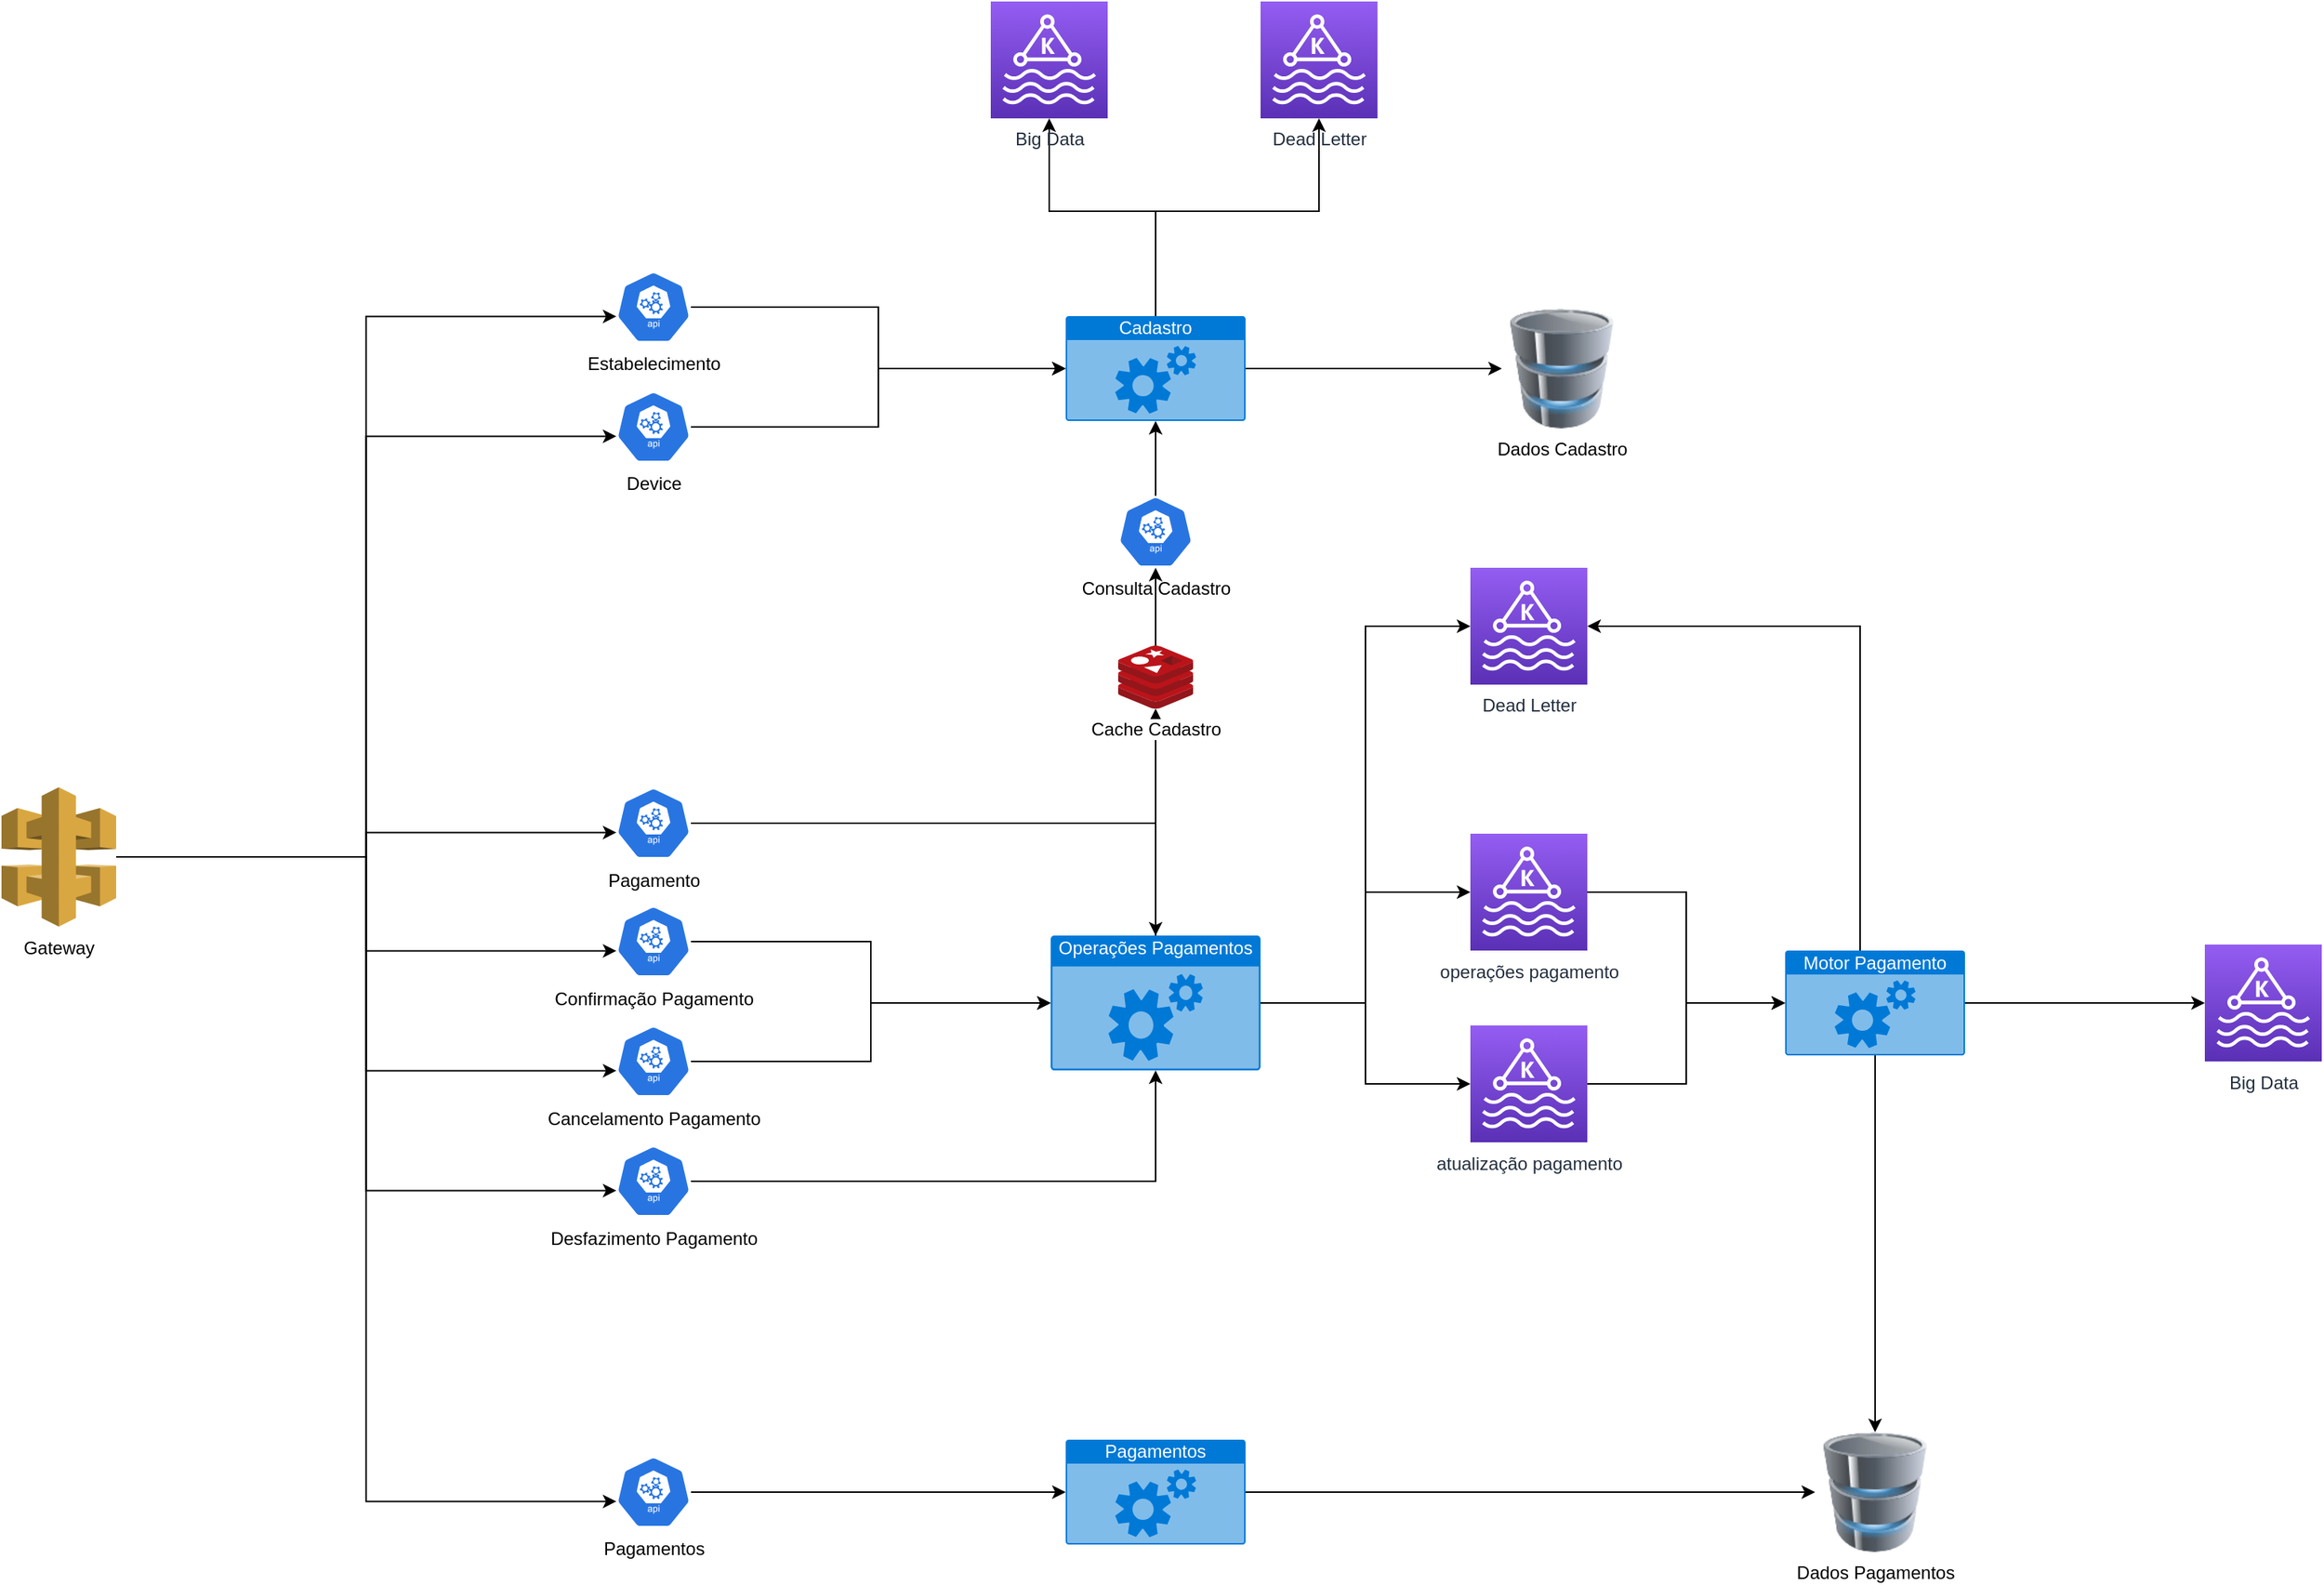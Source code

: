 <mxfile version="21.6.5" type="device">
  <diagram name="Página-1" id="GOhYo_B30l1Q9ZcSKZSn">
    <mxGraphModel dx="2074" dy="875" grid="1" gridSize="10" guides="1" tooltips="1" connect="1" arrows="1" fold="1" page="1" pageScale="1" pageWidth="827" pageHeight="1169" math="0" shadow="0">
      <root>
        <mxCell id="0" />
        <mxCell id="1" parent="0" />
        <mxCell id="ZxSoWGxs9Hwsnnc6gp1z-12" style="edgeStyle=orthogonalEdgeStyle;rounded=0;orthogonalLoop=1;jettySize=auto;html=1;" parent="1" source="w4EoW0pWuBNJUYnRXL-0-1" target="ZxSoWGxs9Hwsnnc6gp1z-9" edge="1">
          <mxGeometry relative="1" as="geometry" />
        </mxCell>
        <mxCell id="w4EoW0pWuBNJUYnRXL-0-1" value="Estabelecimento" style="sketch=0;html=1;dashed=0;whitespace=wrap;fillColor=#2875E2;strokeColor=#ffffff;points=[[0.005,0.63,0],[0.1,0.2,0],[0.9,0.2,0],[0.5,0,0],[0.995,0.63,0],[0.72,0.99,0],[0.5,1,0],[0.28,0.99,0]];verticalLabelPosition=bottom;align=center;verticalAlign=top;shape=mxgraph.kubernetes.icon;prIcon=api" parent="1" vertex="1">
          <mxGeometry x="610" y="200" width="50" height="48" as="geometry" />
        </mxCell>
        <mxCell id="ZxSoWGxs9Hwsnnc6gp1z-13" style="edgeStyle=orthogonalEdgeStyle;rounded=0;orthogonalLoop=1;jettySize=auto;html=1;" parent="1" source="w4EoW0pWuBNJUYnRXL-0-2" target="ZxSoWGxs9Hwsnnc6gp1z-9" edge="1">
          <mxGeometry relative="1" as="geometry" />
        </mxCell>
        <mxCell id="w4EoW0pWuBNJUYnRXL-0-2" value="Device" style="sketch=0;html=1;dashed=0;whitespace=wrap;fillColor=#2875E2;strokeColor=#ffffff;points=[[0.005,0.63,0],[0.1,0.2,0],[0.9,0.2,0],[0.5,0,0],[0.995,0.63,0],[0.72,0.99,0],[0.5,1,0],[0.28,0.99,0]];verticalLabelPosition=bottom;align=center;verticalAlign=top;shape=mxgraph.kubernetes.icon;prIcon=api" parent="1" vertex="1">
          <mxGeometry x="610" y="280" width="50" height="48" as="geometry" />
        </mxCell>
        <mxCell id="ZxSoWGxs9Hwsnnc6gp1z-16" style="edgeStyle=orthogonalEdgeStyle;rounded=0;orthogonalLoop=1;jettySize=auto;html=1;" parent="1" source="w4EoW0pWuBNJUYnRXL-0-3" target="ZxSoWGxs9Hwsnnc6gp1z-14" edge="1">
          <mxGeometry relative="1" as="geometry" />
        </mxCell>
        <mxCell id="w4EoW0pWuBNJUYnRXL-0-3" value="Pagamento" style="sketch=0;html=1;dashed=0;whitespace=wrap;fillColor=#2875E2;strokeColor=#ffffff;points=[[0.005,0.63,0],[0.1,0.2,0],[0.9,0.2,0],[0.5,0,0],[0.995,0.63,0],[0.72,0.99,0],[0.5,1,0],[0.28,0.99,0]];verticalLabelPosition=bottom;align=center;verticalAlign=top;shape=mxgraph.kubernetes.icon;prIcon=api" parent="1" vertex="1">
          <mxGeometry x="610" y="544.5" width="50" height="48" as="geometry" />
        </mxCell>
        <mxCell id="ZxSoWGxs9Hwsnnc6gp1z-17" style="edgeStyle=orthogonalEdgeStyle;rounded=0;orthogonalLoop=1;jettySize=auto;html=1;" parent="1" source="w4EoW0pWuBNJUYnRXL-0-4" target="ZxSoWGxs9Hwsnnc6gp1z-14" edge="1">
          <mxGeometry relative="1" as="geometry" />
        </mxCell>
        <mxCell id="w4EoW0pWuBNJUYnRXL-0-4" value="Confirmação Pagamento" style="sketch=0;html=1;dashed=0;whitespace=wrap;fillColor=#2875E2;strokeColor=#ffffff;points=[[0.005,0.63,0],[0.1,0.2,0],[0.9,0.2,0],[0.5,0,0],[0.995,0.63,0],[0.72,0.99,0],[0.5,1,0],[0.28,0.99,0]];verticalLabelPosition=bottom;align=center;verticalAlign=top;shape=mxgraph.kubernetes.icon;prIcon=api" parent="1" vertex="1">
          <mxGeometry x="610" y="623.5" width="50" height="48" as="geometry" />
        </mxCell>
        <mxCell id="ZxSoWGxs9Hwsnnc6gp1z-18" style="edgeStyle=orthogonalEdgeStyle;rounded=0;orthogonalLoop=1;jettySize=auto;html=1;" parent="1" source="w4EoW0pWuBNJUYnRXL-0-5" target="ZxSoWGxs9Hwsnnc6gp1z-14" edge="1">
          <mxGeometry relative="1" as="geometry" />
        </mxCell>
        <mxCell id="w4EoW0pWuBNJUYnRXL-0-5" value="Cancelamento Pagamento" style="sketch=0;html=1;dashed=0;whitespace=wrap;fillColor=#2875E2;strokeColor=#ffffff;points=[[0.005,0.63,0],[0.1,0.2,0],[0.9,0.2,0],[0.5,0,0],[0.995,0.63,0],[0.72,0.99,0],[0.5,1,0],[0.28,0.99,0]];verticalLabelPosition=bottom;align=center;verticalAlign=top;shape=mxgraph.kubernetes.icon;prIcon=api" parent="1" vertex="1">
          <mxGeometry x="610" y="703.5" width="50" height="48" as="geometry" />
        </mxCell>
        <mxCell id="ZxSoWGxs9Hwsnnc6gp1z-19" style="edgeStyle=orthogonalEdgeStyle;rounded=0;orthogonalLoop=1;jettySize=auto;html=1;" parent="1" source="w4EoW0pWuBNJUYnRXL-0-6" target="ZxSoWGxs9Hwsnnc6gp1z-14" edge="1">
          <mxGeometry relative="1" as="geometry" />
        </mxCell>
        <mxCell id="w4EoW0pWuBNJUYnRXL-0-6" value="Desfazimento Pagamento" style="sketch=0;html=1;dashed=0;whitespace=wrap;fillColor=#2875E2;strokeColor=#ffffff;points=[[0.005,0.63,0],[0.1,0.2,0],[0.9,0.2,0],[0.5,0,0],[0.995,0.63,0],[0.72,0.99,0],[0.5,1,0],[0.28,0.99,0]];verticalLabelPosition=bottom;align=center;verticalAlign=top;shape=mxgraph.kubernetes.icon;prIcon=api" parent="1" vertex="1">
          <mxGeometry x="610" y="783.5" width="50" height="48" as="geometry" />
        </mxCell>
        <mxCell id="T0y2XguxjQJqHuOQxVgw-3" style="edgeStyle=orthogonalEdgeStyle;rounded=0;orthogonalLoop=1;jettySize=auto;html=1;" parent="1" source="w4EoW0pWuBNJUYnRXL-0-34" target="T0y2XguxjQJqHuOQxVgw-2" edge="1">
          <mxGeometry relative="1" as="geometry" />
        </mxCell>
        <mxCell id="w4EoW0pWuBNJUYnRXL-0-34" value="Pagamentos" style="sketch=0;html=1;dashed=0;whitespace=wrap;fillColor=#2875E2;strokeColor=#ffffff;points=[[0.005,0.63,0],[0.1,0.2,0],[0.9,0.2,0],[0.5,0,0],[0.995,0.63,0],[0.72,0.99,0],[0.5,1,0],[0.28,0.99,0]];verticalLabelPosition=bottom;align=center;verticalAlign=top;shape=mxgraph.kubernetes.icon;prIcon=api" parent="1" vertex="1">
          <mxGeometry x="610" y="991" width="50" height="48" as="geometry" />
        </mxCell>
        <mxCell id="ZxSoWGxs9Hwsnnc6gp1z-2" style="edgeStyle=orthogonalEdgeStyle;rounded=0;orthogonalLoop=1;jettySize=auto;html=1;entryX=0.005;entryY=0.63;entryDx=0;entryDy=0;entryPerimeter=0;" parent="1" source="ZxSoWGxs9Hwsnnc6gp1z-1" target="w4EoW0pWuBNJUYnRXL-0-1" edge="1">
          <mxGeometry relative="1" as="geometry" />
        </mxCell>
        <mxCell id="ZxSoWGxs9Hwsnnc6gp1z-3" style="edgeStyle=orthogonalEdgeStyle;rounded=0;orthogonalLoop=1;jettySize=auto;html=1;entryX=0.005;entryY=0.63;entryDx=0;entryDy=0;entryPerimeter=0;" parent="1" source="ZxSoWGxs9Hwsnnc6gp1z-1" target="w4EoW0pWuBNJUYnRXL-0-2" edge="1">
          <mxGeometry relative="1" as="geometry" />
        </mxCell>
        <mxCell id="ZxSoWGxs9Hwsnnc6gp1z-4" style="edgeStyle=orthogonalEdgeStyle;rounded=0;orthogonalLoop=1;jettySize=auto;html=1;entryX=0.005;entryY=0.63;entryDx=0;entryDy=0;entryPerimeter=0;" parent="1" source="ZxSoWGxs9Hwsnnc6gp1z-1" target="w4EoW0pWuBNJUYnRXL-0-34" edge="1">
          <mxGeometry relative="1" as="geometry" />
        </mxCell>
        <mxCell id="ZxSoWGxs9Hwsnnc6gp1z-5" style="edgeStyle=orthogonalEdgeStyle;rounded=0;orthogonalLoop=1;jettySize=auto;html=1;entryX=0.005;entryY=0.63;entryDx=0;entryDy=0;entryPerimeter=0;" parent="1" source="ZxSoWGxs9Hwsnnc6gp1z-1" target="w4EoW0pWuBNJUYnRXL-0-3" edge="1">
          <mxGeometry relative="1" as="geometry" />
        </mxCell>
        <mxCell id="ZxSoWGxs9Hwsnnc6gp1z-6" style="edgeStyle=orthogonalEdgeStyle;rounded=0;orthogonalLoop=1;jettySize=auto;html=1;entryX=0.005;entryY=0.63;entryDx=0;entryDy=0;entryPerimeter=0;" parent="1" source="ZxSoWGxs9Hwsnnc6gp1z-1" target="w4EoW0pWuBNJUYnRXL-0-4" edge="1">
          <mxGeometry relative="1" as="geometry" />
        </mxCell>
        <mxCell id="ZxSoWGxs9Hwsnnc6gp1z-7" style="edgeStyle=orthogonalEdgeStyle;rounded=0;orthogonalLoop=1;jettySize=auto;html=1;entryX=0.005;entryY=0.63;entryDx=0;entryDy=0;entryPerimeter=0;" parent="1" source="ZxSoWGxs9Hwsnnc6gp1z-1" target="w4EoW0pWuBNJUYnRXL-0-5" edge="1">
          <mxGeometry relative="1" as="geometry" />
        </mxCell>
        <mxCell id="ZxSoWGxs9Hwsnnc6gp1z-8" style="edgeStyle=orthogonalEdgeStyle;rounded=0;orthogonalLoop=1;jettySize=auto;html=1;entryX=0.005;entryY=0.63;entryDx=0;entryDy=0;entryPerimeter=0;" parent="1" source="ZxSoWGxs9Hwsnnc6gp1z-1" target="w4EoW0pWuBNJUYnRXL-0-6" edge="1">
          <mxGeometry relative="1" as="geometry" />
        </mxCell>
        <mxCell id="ZxSoWGxs9Hwsnnc6gp1z-1" value="Gateway" style="outlineConnect=0;dashed=0;verticalLabelPosition=bottom;verticalAlign=top;align=center;html=1;shape=mxgraph.aws3.api_gateway;fillColor=#D9A741;gradientColor=none;" parent="1" vertex="1">
          <mxGeometry x="200" y="544.5" width="76.5" height="93" as="geometry" />
        </mxCell>
        <mxCell id="T0y2XguxjQJqHuOQxVgw-14" style="edgeStyle=orthogonalEdgeStyle;rounded=0;orthogonalLoop=1;jettySize=auto;html=1;" parent="1" source="ZxSoWGxs9Hwsnnc6gp1z-9" target="T0y2XguxjQJqHuOQxVgw-13" edge="1">
          <mxGeometry relative="1" as="geometry" />
        </mxCell>
        <mxCell id="T0y2XguxjQJqHuOQxVgw-28" style="edgeStyle=orthogonalEdgeStyle;rounded=0;orthogonalLoop=1;jettySize=auto;html=1;" parent="1" source="ZxSoWGxs9Hwsnnc6gp1z-9" target="T0y2XguxjQJqHuOQxVgw-27" edge="1">
          <mxGeometry relative="1" as="geometry">
            <Array as="points">
              <mxPoint x="970" y="160" />
              <mxPoint x="899" y="160" />
            </Array>
          </mxGeometry>
        </mxCell>
        <mxCell id="VQTUx2iocI8o-VVZl_k7-2" style="edgeStyle=orthogonalEdgeStyle;rounded=0;orthogonalLoop=1;jettySize=auto;html=1;" parent="1" source="ZxSoWGxs9Hwsnnc6gp1z-9" target="VQTUx2iocI8o-VVZl_k7-1" edge="1">
          <mxGeometry relative="1" as="geometry">
            <Array as="points">
              <mxPoint x="970" y="160" />
              <mxPoint x="1079" y="160" />
            </Array>
          </mxGeometry>
        </mxCell>
        <mxCell id="ZxSoWGxs9Hwsnnc6gp1z-9" value="Cadastro" style="html=1;whiteSpace=wrap;strokeColor=none;fillColor=#0079D6;labelPosition=center;verticalLabelPosition=middle;verticalAlign=top;align=center;fontSize=12;outlineConnect=0;spacingTop=-6;fontColor=#FFFFFF;sketch=0;shape=mxgraph.sitemap.services;" parent="1" vertex="1">
          <mxGeometry x="910" y="230" width="120" height="70" as="geometry" />
        </mxCell>
        <mxCell id="T0y2XguxjQJqHuOQxVgw-4" style="edgeStyle=orthogonalEdgeStyle;rounded=0;orthogonalLoop=1;jettySize=auto;html=1;" parent="1" source="ZxSoWGxs9Hwsnnc6gp1z-14" target="T0y2XguxjQJqHuOQxVgw-1" edge="1">
          <mxGeometry relative="1" as="geometry" />
        </mxCell>
        <mxCell id="T0y2XguxjQJqHuOQxVgw-16" style="edgeStyle=orthogonalEdgeStyle;rounded=0;orthogonalLoop=1;jettySize=auto;html=1;" parent="1" source="ZxSoWGxs9Hwsnnc6gp1z-14" target="T0y2XguxjQJqHuOQxVgw-15" edge="1">
          <mxGeometry relative="1" as="geometry" />
        </mxCell>
        <mxCell id="VQTUx2iocI8o-VVZl_k7-4" style="edgeStyle=orthogonalEdgeStyle;rounded=0;orthogonalLoop=1;jettySize=auto;html=1;" parent="1" source="ZxSoWGxs9Hwsnnc6gp1z-14" target="VQTUx2iocI8o-VVZl_k7-3" edge="1">
          <mxGeometry relative="1" as="geometry" />
        </mxCell>
        <mxCell id="VQTUx2iocI8o-VVZl_k7-7" style="edgeStyle=orthogonalEdgeStyle;rounded=0;orthogonalLoop=1;jettySize=auto;html=1;entryX=0;entryY=0.5;entryDx=0;entryDy=0;entryPerimeter=0;" parent="1" source="ZxSoWGxs9Hwsnnc6gp1z-14" target="T0y2XguxjQJqHuOQxVgw-23" edge="1">
          <mxGeometry relative="1" as="geometry" />
        </mxCell>
        <mxCell id="ZxSoWGxs9Hwsnnc6gp1z-14" value="Operações Pagamentos" style="html=1;whiteSpace=wrap;strokeColor=none;fillColor=#0079D6;labelPosition=center;verticalLabelPosition=middle;verticalAlign=top;align=center;fontSize=12;outlineConnect=0;spacingTop=-6;fontColor=#FFFFFF;sketch=0;shape=mxgraph.sitemap.services;" parent="1" vertex="1">
          <mxGeometry x="900" y="643.5" width="140" height="90" as="geometry" />
        </mxCell>
        <mxCell id="T0y2XguxjQJqHuOQxVgw-6" style="edgeStyle=orthogonalEdgeStyle;rounded=0;orthogonalLoop=1;jettySize=auto;html=1;" parent="1" source="T0y2XguxjQJqHuOQxVgw-1" target="T0y2XguxjQJqHuOQxVgw-5" edge="1">
          <mxGeometry relative="1" as="geometry" />
        </mxCell>
        <mxCell id="T0y2XguxjQJqHuOQxVgw-1" value="operações pagamento" style="sketch=0;points=[[0,0,0],[0.25,0,0],[0.5,0,0],[0.75,0,0],[1,0,0],[0,1,0],[0.25,1,0],[0.5,1,0],[0.75,1,0],[1,1,0],[0,0.25,0],[0,0.5,0],[0,0.75,0],[1,0.25,0],[1,0.5,0],[1,0.75,0]];outlineConnect=0;fontColor=#232F3E;gradientColor=#945DF2;gradientDirection=north;fillColor=#5A30B5;strokeColor=#ffffff;dashed=0;verticalLabelPosition=bottom;verticalAlign=top;align=center;html=1;fontSize=12;fontStyle=0;aspect=fixed;shape=mxgraph.aws4.resourceIcon;resIcon=mxgraph.aws4.managed_streaming_for_kafka;" parent="1" vertex="1">
          <mxGeometry x="1180" y="575.5" width="78" height="78" as="geometry" />
        </mxCell>
        <mxCell id="R2QWuk8qWXOBoiMcdsAV-1" style="edgeStyle=orthogonalEdgeStyle;rounded=0;orthogonalLoop=1;jettySize=auto;html=1;" edge="1" parent="1" source="T0y2XguxjQJqHuOQxVgw-2" target="T0y2XguxjQJqHuOQxVgw-8">
          <mxGeometry relative="1" as="geometry" />
        </mxCell>
        <mxCell id="T0y2XguxjQJqHuOQxVgw-2" value="Pagamentos" style="html=1;whiteSpace=wrap;strokeColor=none;fillColor=#0079D6;labelPosition=center;verticalLabelPosition=middle;verticalAlign=top;align=center;fontSize=12;outlineConnect=0;spacingTop=-6;fontColor=#FFFFFF;sketch=0;shape=mxgraph.sitemap.services;" parent="1" vertex="1">
          <mxGeometry x="910" y="980" width="120" height="70" as="geometry" />
        </mxCell>
        <mxCell id="T0y2XguxjQJqHuOQxVgw-9" style="edgeStyle=orthogonalEdgeStyle;rounded=0;orthogonalLoop=1;jettySize=auto;html=1;" parent="1" source="T0y2XguxjQJqHuOQxVgw-5" target="T0y2XguxjQJqHuOQxVgw-8" edge="1">
          <mxGeometry relative="1" as="geometry" />
        </mxCell>
        <mxCell id="T0y2XguxjQJqHuOQxVgw-26" style="edgeStyle=orthogonalEdgeStyle;rounded=0;orthogonalLoop=1;jettySize=auto;html=1;" parent="1" source="T0y2XguxjQJqHuOQxVgw-5" target="T0y2XguxjQJqHuOQxVgw-25" edge="1">
          <mxGeometry relative="1" as="geometry" />
        </mxCell>
        <mxCell id="VQTUx2iocI8o-VVZl_k7-8" style="edgeStyle=orthogonalEdgeStyle;rounded=0;orthogonalLoop=1;jettySize=auto;html=1;entryX=1;entryY=0.5;entryDx=0;entryDy=0;entryPerimeter=0;" parent="1" source="T0y2XguxjQJqHuOQxVgw-5" target="T0y2XguxjQJqHuOQxVgw-23" edge="1">
          <mxGeometry relative="1" as="geometry">
            <Array as="points">
              <mxPoint x="1440" y="437" />
            </Array>
          </mxGeometry>
        </mxCell>
        <mxCell id="T0y2XguxjQJqHuOQxVgw-5" value="Motor Pagamento" style="html=1;whiteSpace=wrap;strokeColor=none;fillColor=#0079D6;labelPosition=center;verticalLabelPosition=middle;verticalAlign=top;align=center;fontSize=12;outlineConnect=0;spacingTop=-6;fontColor=#FFFFFF;sketch=0;shape=mxgraph.sitemap.services;" parent="1" vertex="1">
          <mxGeometry x="1390" y="653.5" width="120" height="70" as="geometry" />
        </mxCell>
        <mxCell id="T0y2XguxjQJqHuOQxVgw-8" value="Dados Pagamentos" style="image;html=1;image=img/lib/clip_art/computers/Database_128x128.png" parent="1" vertex="1">
          <mxGeometry x="1410" y="975" width="80" height="80" as="geometry" />
        </mxCell>
        <mxCell id="T0y2XguxjQJqHuOQxVgw-13" value="Dados Cadastro" style="image;html=1;image=img/lib/clip_art/computers/Database_128x128.png" parent="1" vertex="1">
          <mxGeometry x="1201" y="225" width="80" height="80" as="geometry" />
        </mxCell>
        <mxCell id="T0y2XguxjQJqHuOQxVgw-21" style="edgeStyle=orthogonalEdgeStyle;rounded=0;orthogonalLoop=1;jettySize=auto;html=1;" parent="1" source="T0y2XguxjQJqHuOQxVgw-15" target="T0y2XguxjQJqHuOQxVgw-18" edge="1">
          <mxGeometry relative="1" as="geometry" />
        </mxCell>
        <mxCell id="T0y2XguxjQJqHuOQxVgw-15" value="Cache Cadastro" style="image;sketch=0;aspect=fixed;html=1;points=[];align=center;fontSize=12;image=img/lib/mscae/Cache_Redis_Product.svg;" parent="1" vertex="1">
          <mxGeometry x="945" y="450" width="50" height="42" as="geometry" />
        </mxCell>
        <mxCell id="T0y2XguxjQJqHuOQxVgw-22" style="edgeStyle=orthogonalEdgeStyle;rounded=0;orthogonalLoop=1;jettySize=auto;html=1;" parent="1" source="T0y2XguxjQJqHuOQxVgw-18" target="ZxSoWGxs9Hwsnnc6gp1z-9" edge="1">
          <mxGeometry relative="1" as="geometry" />
        </mxCell>
        <mxCell id="T0y2XguxjQJqHuOQxVgw-18" value="Consulta Cadastro&lt;br&gt;" style="sketch=0;html=1;dashed=0;whitespace=wrap;fillColor=#2875E2;strokeColor=#ffffff;points=[[0.005,0.63,0],[0.1,0.2,0],[0.9,0.2,0],[0.5,0,0],[0.995,0.63,0],[0.72,0.99,0],[0.5,1,0],[0.28,0.99,0]];verticalLabelPosition=bottom;align=center;verticalAlign=top;shape=mxgraph.kubernetes.icon;prIcon=api" parent="1" vertex="1">
          <mxGeometry x="945" y="350" width="50" height="48" as="geometry" />
        </mxCell>
        <mxCell id="T0y2XguxjQJqHuOQxVgw-23" value="Dead Letter" style="sketch=0;points=[[0,0,0],[0.25,0,0],[0.5,0,0],[0.75,0,0],[1,0,0],[0,1,0],[0.25,1,0],[0.5,1,0],[0.75,1,0],[1,1,0],[0,0.25,0],[0,0.5,0],[0,0.75,0],[1,0.25,0],[1,0.5,0],[1,0.75,0]];outlineConnect=0;fontColor=#232F3E;gradientColor=#945DF2;gradientDirection=north;fillColor=#5A30B5;strokeColor=#ffffff;dashed=0;verticalLabelPosition=bottom;verticalAlign=top;align=center;html=1;fontSize=12;fontStyle=0;aspect=fixed;shape=mxgraph.aws4.resourceIcon;resIcon=mxgraph.aws4.managed_streaming_for_kafka;" parent="1" vertex="1">
          <mxGeometry x="1180" y="398" width="78" height="78" as="geometry" />
        </mxCell>
        <mxCell id="T0y2XguxjQJqHuOQxVgw-25" value="Big Data" style="sketch=0;points=[[0,0,0],[0.25,0,0],[0.5,0,0],[0.75,0,0],[1,0,0],[0,1,0],[0.25,1,0],[0.5,1,0],[0.75,1,0],[1,1,0],[0,0.25,0],[0,0.5,0],[0,0.75,0],[1,0.25,0],[1,0.5,0],[1,0.75,0]];outlineConnect=0;fontColor=#232F3E;gradientColor=#945DF2;gradientDirection=north;fillColor=#5A30B5;strokeColor=#ffffff;dashed=0;verticalLabelPosition=bottom;verticalAlign=top;align=center;html=1;fontSize=12;fontStyle=0;aspect=fixed;shape=mxgraph.aws4.resourceIcon;resIcon=mxgraph.aws4.managed_streaming_for_kafka;" parent="1" vertex="1">
          <mxGeometry x="1670" y="649.5" width="78" height="78" as="geometry" />
        </mxCell>
        <mxCell id="T0y2XguxjQJqHuOQxVgw-27" value="Big Data" style="sketch=0;points=[[0,0,0],[0.25,0,0],[0.5,0,0],[0.75,0,0],[1,0,0],[0,1,0],[0.25,1,0],[0.5,1,0],[0.75,1,0],[1,1,0],[0,0.25,0],[0,0.5,0],[0,0.75,0],[1,0.25,0],[1,0.5,0],[1,0.75,0]];outlineConnect=0;fontColor=#232F3E;gradientColor=#945DF2;gradientDirection=north;fillColor=#5A30B5;strokeColor=#ffffff;dashed=0;verticalLabelPosition=bottom;verticalAlign=top;align=center;html=1;fontSize=12;fontStyle=0;aspect=fixed;shape=mxgraph.aws4.resourceIcon;resIcon=mxgraph.aws4.managed_streaming_for_kafka;" parent="1" vertex="1">
          <mxGeometry x="860" y="20" width="78" height="78" as="geometry" />
        </mxCell>
        <mxCell id="VQTUx2iocI8o-VVZl_k7-1" value="Dead Letter" style="sketch=0;points=[[0,0,0],[0.25,0,0],[0.5,0,0],[0.75,0,0],[1,0,0],[0,1,0],[0.25,1,0],[0.5,1,0],[0.75,1,0],[1,1,0],[0,0.25,0],[0,0.5,0],[0,0.75,0],[1,0.25,0],[1,0.5,0],[1,0.75,0]];outlineConnect=0;fontColor=#232F3E;gradientColor=#945DF2;gradientDirection=north;fillColor=#5A30B5;strokeColor=#ffffff;dashed=0;verticalLabelPosition=bottom;verticalAlign=top;align=center;html=1;fontSize=12;fontStyle=0;aspect=fixed;shape=mxgraph.aws4.resourceIcon;resIcon=mxgraph.aws4.managed_streaming_for_kafka;" parent="1" vertex="1">
          <mxGeometry x="1040" y="20" width="78" height="78" as="geometry" />
        </mxCell>
        <mxCell id="VQTUx2iocI8o-VVZl_k7-5" style="edgeStyle=orthogonalEdgeStyle;rounded=0;orthogonalLoop=1;jettySize=auto;html=1;" parent="1" source="VQTUx2iocI8o-VVZl_k7-3" target="T0y2XguxjQJqHuOQxVgw-5" edge="1">
          <mxGeometry relative="1" as="geometry" />
        </mxCell>
        <mxCell id="VQTUx2iocI8o-VVZl_k7-3" value="atualização pagamento" style="sketch=0;points=[[0,0,0],[0.25,0,0],[0.5,0,0],[0.75,0,0],[1,0,0],[0,1,0],[0.25,1,0],[0.5,1,0],[0.75,1,0],[1,1,0],[0,0.25,0],[0,0.5,0],[0,0.75,0],[1,0.25,0],[1,0.5,0],[1,0.75,0]];outlineConnect=0;fontColor=#232F3E;gradientColor=#945DF2;gradientDirection=north;fillColor=#5A30B5;strokeColor=#ffffff;dashed=0;verticalLabelPosition=bottom;verticalAlign=top;align=center;html=1;fontSize=12;fontStyle=0;aspect=fixed;shape=mxgraph.aws4.resourceIcon;resIcon=mxgraph.aws4.managed_streaming_for_kafka;" parent="1" vertex="1">
          <mxGeometry x="1180" y="703.5" width="78" height="78" as="geometry" />
        </mxCell>
      </root>
    </mxGraphModel>
  </diagram>
</mxfile>
